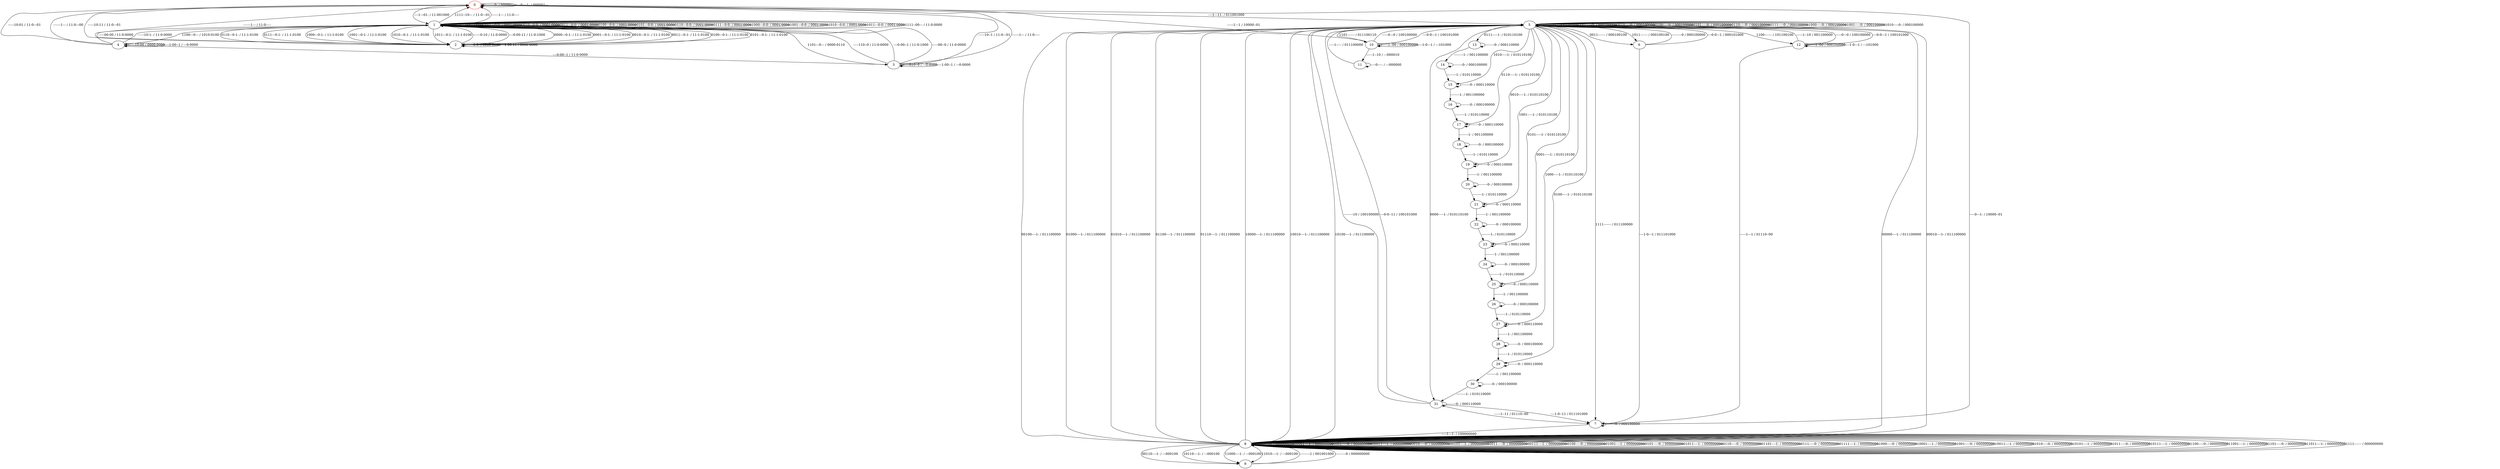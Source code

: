 digraph g {
0 [color="red"]
1
2
3
4
5
6
7
8
9
10
11
12
13
14
15
16
17
18
19
20
21
22
23
24
25
26
27
28
29
30
31
0 -> 0 [label="---------0- / 000001---"]
0 -> 0 [label="----0----1- / 000001---"]
0 -> 5 [label="----1---11- / 011001000"]
0 -> 1 [label="----1---01- / 11-001000"]
1 -> 1 [label="0000---0-0- / 0001-0000"]
1 -> 2 [label="0000---0-1- / 11-1-0100"]
1 -> 1 [label="0001---0-0- / 0001-0000"]
1 -> 2 [label="0001---0-1- / 11-1-0100"]
1 -> 1 [label="0010---0-0- / 0001-0000"]
1 -> 2 [label="0010---0-1- / 11-1-0100"]
1 -> 1 [label="0011---0-0- / 0001-0000"]
1 -> 2 [label="0011---0-1- / 11-1-0100"]
1 -> 1 [label="0100---0-0- / 0001-0000"]
1 -> 2 [label="0100---0-1- / 11-1-0100"]
1 -> 1 [label="0101---0-0- / 0001-0000"]
1 -> 2 [label="0101---0-1- / 11-1-0100"]
1 -> 1 [label="0110---0-0- / 0001-0000"]
1 -> 2 [label="0110---0-1- / 11-1-0100"]
1 -> 1 [label="0111---0-0- / 0001-0000"]
1 -> 2 [label="0111---0-1- / 11-1-0100"]
1 -> 1 [label="1000---0-0- / 0001-0000"]
1 -> 2 [label="1000---0-1- / 11-1-0100"]
1 -> 1 [label="1001---0-0- / 0001-0000"]
1 -> 2 [label="1001---0-1- / 11-1-0100"]
1 -> 1 [label="1010---0-0- / 0001-0000"]
1 -> 2 [label="1010---0-1- / 11-1-0100"]
1 -> 1 [label="1011---0-0- / 0001-0000"]
1 -> 2 [label="1011---0-1- / 11-1-0100"]
1 -> 4 [label="1100---0--- / 1010-0100"]
1 -> 3 [label="1101---0--- / 0000-0110"]
1 -> 0 [label="1111--10--- / 11-0---01"]
1 -> 1 [label="1111--00--- / 11-0-0000"]
1 -> 0 [label="-------1--- / 11-0-----"]
2 -> 2 [label="-------0-0- / 0000-0000"]
2 -> 1 [label="-------0-10 / 11-0-0000"]
2 -> 1 [label="----0-00-11 / 11-0-1000"]
2 -> 2 [label="----1-00-11 / 0000-0000"]
2 -> 0 [label="------10-11 / 11-0---01"]
2 -> 0 [label="-------1--- / 11-0-----"]
3 -> 0 [label="------10--1 / 11-0---01"]
3 -> 3 [label="-----010--0 / ---0-0000"]
3 -> 1 [label="-----110--0 / 11-0-0000"]
3 -> 3 [label="----1-00--1 / ---0-0000"]
3 -> 1 [label="----0-00--1 / 11-0-1000"]
3 -> 1 [label="------00--0 / 11-0-0000"]
3 -> 0 [label="-------1--- / 11-0-----"]
4 -> 4 [label="------10-00 / 0000-0000"]
4 -> 0 [label="------10-01 / 11-0---01"]
4 -> 1 [label="------00-00 / 11-0-0000"]
4 -> 4 [label="----1-00--1 / ---0-0000"]
4 -> 3 [label="----0-00--1 / 11-0-0000"]
4 -> 1 [label="------10-1- / 11-0-0000"]
4 -> 0 [label="-------1--- / 11-0---00"]
5 -> 5 [label="0000-----0- / 000100000"]
5 -> 31 [label="0000-----1- / 010110100"]
5 -> 5 [label="0001-----0- / 000100000"]
5 -> 25 [label="0001-----1- / 010110100"]
5 -> 5 [label="0010-----0- / 000100000"]
5 -> 19 [label="0010-----1- / 010110100"]
5 -> 6 [label="0011------- / 000100100"]
5 -> 5 [label="0100-----0- / 000100000"]
5 -> 29 [label="0100-----1- / 010110100"]
5 -> 5 [label="0101-----0- / 000100000"]
5 -> 23 [label="0101-----1- / 010110100"]
5 -> 5 [label="0110-----0- / 000100000"]
5 -> 17 [label="0110-----1- / 010110100"]
5 -> 5 [label="0111-----0- / 000100000"]
5 -> 13 [label="0111-----1- / 010110100"]
5 -> 5 [label="1000-----0- / 000100000"]
5 -> 27 [label="1000-----1- / 010110100"]
5 -> 5 [label="1001-----0- / 000100000"]
5 -> 21 [label="1001-----1- / 010110100"]
5 -> 5 [label="1010-----0- / 000100000"]
5 -> 15 [label="1010-----1- / 010110100"]
5 -> 6 [label="1011------- / 000100100"]
5 -> 12 [label="1100------- / 101100100"]
5 -> 10 [label="1101------- / 011100110"]
5 -> 7 [label="1111------- / 011100000"]
6 -> 5 [label="----------0 / 000100000"]
6 -> 5 [label="----0-0---1 / 000101000"]
6 -> 7 [label="----1-0---1 / 011101000"]
7 -> 8 [label="-----1---1- / 100000000"]
7 -> 0 [label="-----0---1- / 10000--01"]
7 -> 7 [label="---------0- / 000100000"]
8 -> 8 [label="0000-----0- / 000000000"]
8 -> 5 [label="00000----1- / 011100000"]
8 -> 8 [label="00001----1- / 000000000"]
8 -> 8 [label="0001-----0- / 000000000"]
8 -> 5 [label="00010----1- / 011100000"]
8 -> 8 [label="00011----1- / 000000000"]
8 -> 8 [label="0010-----0- / 000000000"]
8 -> 5 [label="00100----1- / 011100000"]
8 -> 8 [label="00101----1- / 000000000"]
8 -> 8 [label="0011-----0- / 000000000"]
8 -> 9 [label="00110----1- / ---000100"]
8 -> 8 [label="00111----1- / 000000000"]
8 -> 8 [label="0100-----0- / 000000000"]
8 -> 5 [label="01000----1- / 011100000"]
8 -> 8 [label="01001----1- / 000000000"]
8 -> 8 [label="0101-----0- / 000000000"]
8 -> 5 [label="01010----1- / 011100000"]
8 -> 8 [label="01011----1- / 000000000"]
8 -> 8 [label="0110-----0- / 000000000"]
8 -> 5 [label="01100----1- / 011100000"]
8 -> 8 [label="01101----1- / 000000000"]
8 -> 8 [label="0111-----0- / 000000000"]
8 -> 5 [label="01110----1- / 011100000"]
8 -> 8 [label="01111----1- / 000000000"]
8 -> 8 [label="1000-----0- / 000000000"]
8 -> 5 [label="10000----1- / 011100000"]
8 -> 8 [label="10001----1- / 000000000"]
8 -> 8 [label="1001-----0- / 000000000"]
8 -> 5 [label="10010----1- / 011100000"]
8 -> 8 [label="10011----1- / 000000000"]
8 -> 8 [label="1010-----0- / 000000000"]
8 -> 5 [label="10100----1- / 011100000"]
8 -> 8 [label="10101----1- / 000000000"]
8 -> 8 [label="1011-----0- / 000000000"]
8 -> 9 [label="10110----1- / ---000100"]
8 -> 8 [label="10111----1- / 000000000"]
8 -> 8 [label="1100-----0- / 000000000"]
8 -> 9 [label="11000----1- / ---000100"]
8 -> 8 [label="11001----1- / 000000000"]
8 -> 8 [label="1101-----0- / 000000000"]
8 -> 9 [label="11010----1- / ---000100"]
8 -> 8 [label="11011----1- / 000000000"]
8 -> 8 [label="1111------- / 000000000"]
9 -> 8 [label="----------1 / 001001000"]
9 -> 8 [label="----------0 / 000000000"]
10 -> 11 [label="------1--10 / ---000010"]
10 -> 10 [label="------1--00 / 000100000"]
10 -> 0 [label="------1---1 / 10000--01"]
10 -> 5 [label="------0---0 / 100100000"]
10 -> 5 [label="----0-0---1 / 100101000"]
10 -> 10 [label="----1-0---1 / ---101000"]
11 -> 11 [label="-----0----- / ---000000"]
11 -> 5 [label="-----1----- / 011100000"]
12 -> 5 [label="------1--10 / 001100000"]
12 -> 12 [label="------1--00 / 000100000"]
12 -> 7 [label="------1---1 / 01110--00"]
12 -> 5 [label="------0---0 / 100100000"]
12 -> 5 [label="----0-0---1 / 100101000"]
12 -> 12 [label="----1-0---1 / ---101000"]
13 -> 13 [label="---------0- / 000110000"]
13 -> 14 [label="---------1- / 001100000"]
14 -> 14 [label="---------0- / 000100000"]
14 -> 15 [label="---------1- / 010110000"]
15 -> 15 [label="---------0- / 000110000"]
15 -> 16 [label="---------1- / 001100000"]
16 -> 16 [label="---------0- / 000100000"]
16 -> 17 [label="---------1- / 010110000"]
17 -> 17 [label="---------0- / 000110000"]
17 -> 18 [label="---------1- / 001100000"]
18 -> 18 [label="---------0- / 000100000"]
18 -> 19 [label="---------1- / 010110000"]
19 -> 19 [label="---------0- / 000110000"]
19 -> 20 [label="---------1- / 001100000"]
20 -> 20 [label="---------0- / 000100000"]
20 -> 21 [label="---------1- / 010110000"]
21 -> 21 [label="---------0- / 000110000"]
21 -> 22 [label="---------1- / 001100000"]
22 -> 22 [label="---------0- / 000100000"]
22 -> 23 [label="---------1- / 010110000"]
23 -> 23 [label="---------0- / 000110000"]
23 -> 24 [label="---------1- / 001100000"]
24 -> 24 [label="---------0- / 000100000"]
24 -> 25 [label="---------1- / 010110000"]
25 -> 25 [label="---------0- / 000110000"]
25 -> 26 [label="---------1- / 001100000"]
26 -> 26 [label="---------0- / 000100000"]
26 -> 27 [label="---------1- / 010110000"]
27 -> 27 [label="---------0- / 000110000"]
27 -> 28 [label="---------1- / 001100000"]
28 -> 28 [label="---------0- / 000100000"]
28 -> 29 [label="---------1- / 010110000"]
29 -> 29 [label="---------0- / 000110000"]
29 -> 30 [label="---------1- / 001100000"]
30 -> 30 [label="---------0- / 000100000"]
30 -> 31 [label="---------1- / 010110000"]
31 -> 31 [label="---------0- / 000110000"]
31 -> 5 [label="---------10 / 100100000"]
31 -> 7 [label="------1--11 / 01110--00"]
31 -> 5 [label="----0-0--11 / 100101000"]
31 -> 7 [label="----1-0--11 / 011101000"]
}